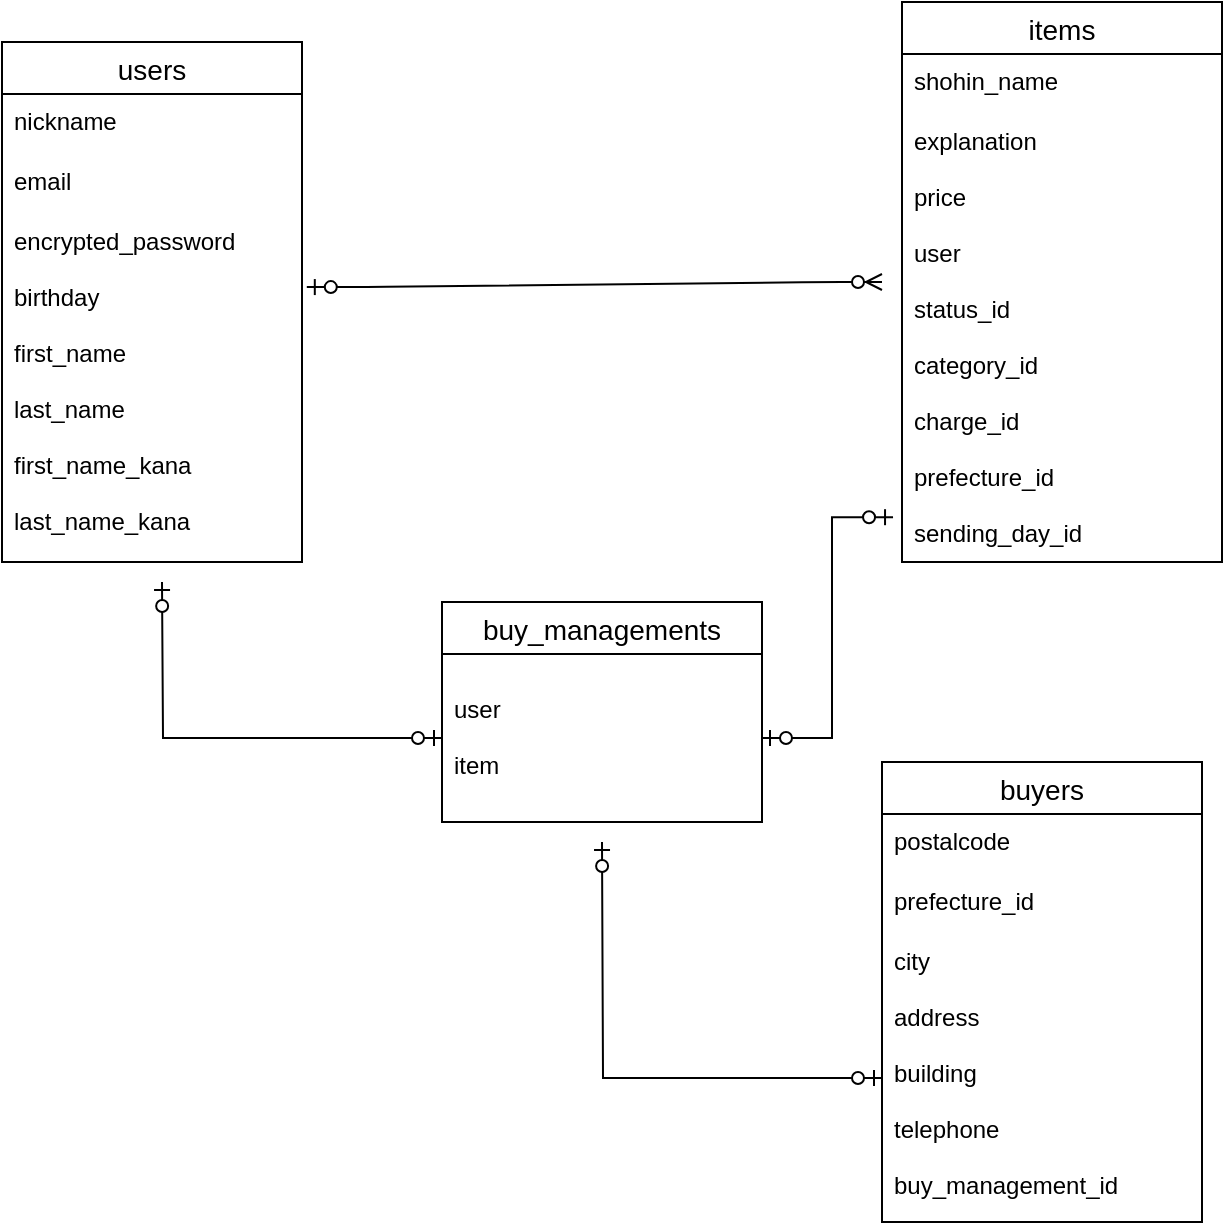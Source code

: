 <mxfile>
    <diagram id="53QOBz9p2LIwsedQ6dnO" name="ページ1">
        <mxGraphModel dx="871" dy="676" grid="1" gridSize="10" guides="1" tooltips="1" connect="1" arrows="1" fold="1" page="1" pageScale="1" pageWidth="827" pageHeight="1169" math="0" shadow="0">
            <root>
                <mxCell id="0"/>
                <mxCell id="1" parent="0"/>
                <mxCell id="15" value="users" style="swimlane;fontStyle=0;childLayout=stackLayout;horizontal=1;startSize=26;horizontalStack=0;resizeParent=1;resizeParentMax=0;resizeLast=0;collapsible=1;marginBottom=0;align=center;fontSize=14;" parent="1" vertex="1">
                    <mxGeometry x="40" y="40" width="150" height="260" as="geometry"/>
                </mxCell>
                <mxCell id="16" value="nickname" style="text;strokeColor=none;fillColor=none;spacingLeft=4;spacingRight=4;overflow=hidden;rotatable=0;points=[[0,0.5],[1,0.5]];portConstraint=eastwest;fontSize=12;" parent="15" vertex="1">
                    <mxGeometry y="26" width="150" height="30" as="geometry"/>
                </mxCell>
                <mxCell id="17" value="email" style="text;strokeColor=none;fillColor=none;spacingLeft=4;spacingRight=4;overflow=hidden;rotatable=0;points=[[0,0.5],[1,0.5]];portConstraint=eastwest;fontSize=12;" parent="15" vertex="1">
                    <mxGeometry y="56" width="150" height="30" as="geometry"/>
                </mxCell>
                <mxCell id="18" value="encrypted_password&#10;&#10;birthday&#10;&#10;first_name&#10;&#10;last_name&#10;&#10;first_name_kana&#10;&#10;last_name_kana&#10;" style="text;strokeColor=none;fillColor=none;spacingLeft=4;spacingRight=4;overflow=hidden;rotatable=0;points=[[0,0.5],[1,0.5]];portConstraint=eastwest;fontSize=12;" parent="15" vertex="1">
                    <mxGeometry y="86" width="150" height="174" as="geometry"/>
                </mxCell>
                <mxCell id="21" value="items" style="swimlane;fontStyle=0;childLayout=stackLayout;horizontal=1;startSize=26;horizontalStack=0;resizeParent=1;resizeParentMax=0;resizeLast=0;collapsible=1;marginBottom=0;align=center;fontSize=14;" parent="1" vertex="1">
                    <mxGeometry x="490" y="20" width="160" height="280" as="geometry"/>
                </mxCell>
                <mxCell id="23" value="shohin_name&#10;" style="text;strokeColor=none;fillColor=none;spacingLeft=4;spacingRight=4;overflow=hidden;rotatable=0;points=[[0,0.5],[1,0.5]];portConstraint=eastwest;fontSize=12;" parent="21" vertex="1">
                    <mxGeometry y="26" width="160" height="30" as="geometry"/>
                </mxCell>
                <mxCell id="24" value="explanation&#10;&#10;price&#10;&#10;user&#10;&#10;status_id&#10;&#10;category_id&#10;&#10;charge_id&#10;&#10;prefecture_id&#10;&#10;sending_day_id&#10;" style="text;strokeColor=none;fillColor=none;spacingLeft=4;spacingRight=4;overflow=hidden;rotatable=0;points=[[0,0.5],[1,0.5]];portConstraint=eastwest;fontSize=12;" parent="21" vertex="1">
                    <mxGeometry y="56" width="160" height="224" as="geometry"/>
                </mxCell>
                <mxCell id="25" value="buyers" style="swimlane;fontStyle=0;childLayout=stackLayout;horizontal=1;startSize=26;horizontalStack=0;resizeParent=1;resizeParentMax=0;resizeLast=0;collapsible=1;marginBottom=0;align=center;fontSize=14;" parent="1" vertex="1">
                    <mxGeometry x="480" y="400" width="160" height="230" as="geometry"/>
                </mxCell>
                <mxCell id="26" value="postalcode&#10;&#10;" style="text;strokeColor=none;fillColor=none;spacingLeft=4;spacingRight=4;overflow=hidden;rotatable=0;points=[[0,0.5],[1,0.5]];portConstraint=eastwest;fontSize=12;" parent="25" vertex="1">
                    <mxGeometry y="26" width="160" height="30" as="geometry"/>
                </mxCell>
                <mxCell id="27" value="prefecture_id&#10;&#10;" style="text;strokeColor=none;fillColor=none;spacingLeft=4;spacingRight=4;overflow=hidden;rotatable=0;points=[[0,0.5],[1,0.5]];portConstraint=eastwest;fontSize=12;" parent="25" vertex="1">
                    <mxGeometry y="56" width="160" height="30" as="geometry"/>
                </mxCell>
                <mxCell id="28" value="city&#10;&#10;address&#10;&#10;building&#10;&#10;telephone&#10;&#10;buy_management_id" style="text;strokeColor=none;fillColor=none;spacingLeft=4;spacingRight=4;overflow=hidden;rotatable=0;points=[[0,0.5],[1,0.5]];portConstraint=eastwest;fontSize=12;" parent="25" vertex="1">
                    <mxGeometry y="86" width="160" height="144" as="geometry"/>
                </mxCell>
                <mxCell id="29" value="buy_managements" style="swimlane;fontStyle=0;childLayout=stackLayout;horizontal=1;startSize=26;horizontalStack=0;resizeParent=1;resizeParentMax=0;resizeLast=0;collapsible=1;marginBottom=0;align=center;fontSize=14;" parent="1" vertex="1">
                    <mxGeometry x="260" y="320" width="160" height="110" as="geometry"/>
                </mxCell>
                <mxCell id="31" value="&#10;user&#10;&#10;item" style="text;strokeColor=none;fillColor=none;spacingLeft=4;spacingRight=4;overflow=hidden;rotatable=0;points=[[0,0.5],[1,0.5]];portConstraint=eastwest;fontSize=12;" parent="29" vertex="1">
                    <mxGeometry y="26" width="160" height="84" as="geometry"/>
                </mxCell>
                <mxCell id="34" value="" style="edgeStyle=entityRelationEdgeStyle;fontSize=12;html=1;endArrow=ERzeroToMany;startArrow=ERzeroToOne;exitX=1.016;exitY=0.21;exitDx=0;exitDy=0;exitPerimeter=0;" parent="1" source="18" edge="1">
                    <mxGeometry width="100" height="100" relative="1" as="geometry">
                        <mxPoint x="200" y="150" as="sourcePoint"/>
                        <mxPoint x="480" y="160" as="targetPoint"/>
                    </mxGeometry>
                </mxCell>
                <mxCell id="47" style="edgeStyle=orthogonalEdgeStyle;rounded=0;orthogonalLoop=1;jettySize=auto;html=1;exitX=0;exitY=0.5;exitDx=0;exitDy=0;startArrow=ERzeroToOne;startFill=1;endArrow=ERzeroToOne;endFill=1;" edge="1" parent="1" source="31">
                    <mxGeometry relative="1" as="geometry">
                        <mxPoint x="120" y="310" as="targetPoint"/>
                    </mxGeometry>
                </mxCell>
                <mxCell id="49" style="edgeStyle=orthogonalEdgeStyle;rounded=0;orthogonalLoop=1;jettySize=auto;html=1;exitX=0;exitY=0.5;exitDx=0;exitDy=0;startArrow=ERzeroToOne;startFill=1;endArrow=ERzeroToOne;endFill=1;" edge="1" parent="1" source="28">
                    <mxGeometry relative="1" as="geometry">
                        <mxPoint x="340" y="440" as="targetPoint"/>
                    </mxGeometry>
                </mxCell>
                <mxCell id="50" style="edgeStyle=orthogonalEdgeStyle;rounded=0;orthogonalLoop=1;jettySize=auto;html=1;exitX=1;exitY=0.5;exitDx=0;exitDy=0;entryX=-0.028;entryY=0.9;entryDx=0;entryDy=0;entryPerimeter=0;startArrow=ERzeroToOne;startFill=1;endArrow=ERzeroToOne;endFill=1;" edge="1" parent="1" source="31" target="24">
                    <mxGeometry relative="1" as="geometry"/>
                </mxCell>
            </root>
        </mxGraphModel>
    </diagram>
</mxfile>